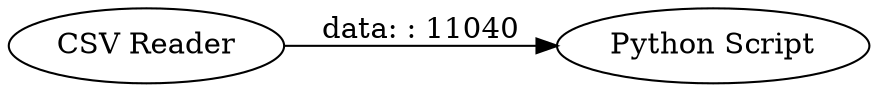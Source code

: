 digraph {
	"960840029650547920_1" [label="CSV Reader"]
	"960840029650547920_7" [label="Python Script"]
	"960840029650547920_1" -> "960840029650547920_7" [label="data: : 11040"]
	rankdir=LR
}
